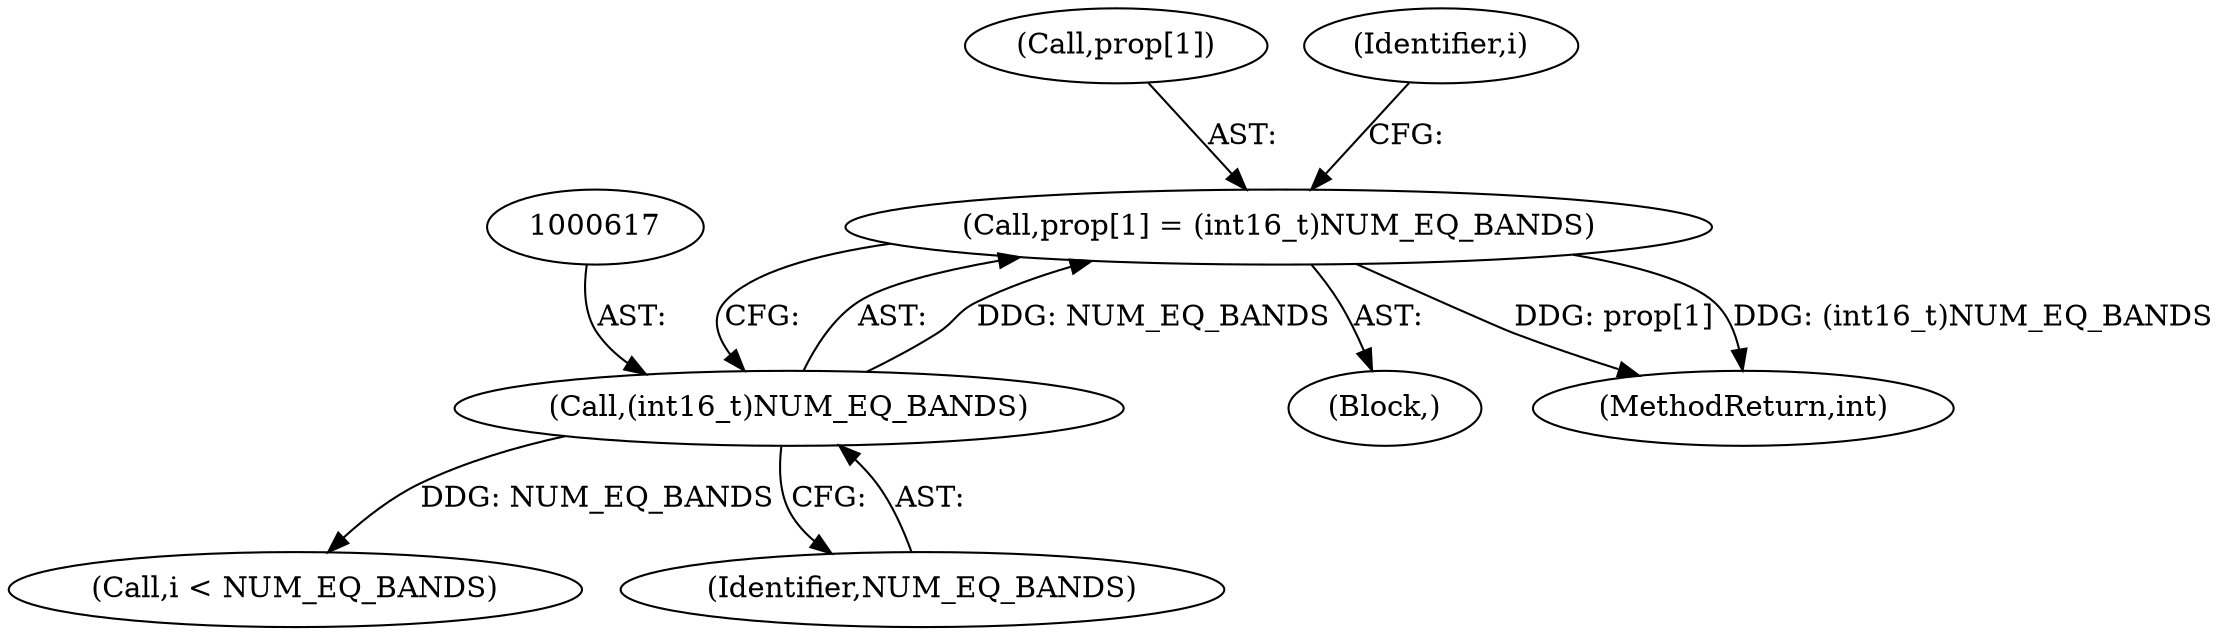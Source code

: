 digraph "0_Android_d72ea85c78a1a68bf99fd5804ad9784b4102fe57@array" {
"1000612" [label="(Call,prop[1] = (int16_t)NUM_EQ_BANDS)"];
"1000616" [label="(Call,(int16_t)NUM_EQ_BANDS)"];
"1000594" [label="(Block,)"];
"1000613" [label="(Call,prop[1])"];
"1000621" [label="(Identifier,i)"];
"1000623" [label="(Call,i < NUM_EQ_BANDS)"];
"1000618" [label="(Identifier,NUM_EQ_BANDS)"];
"1000612" [label="(Call,prop[1] = (int16_t)NUM_EQ_BANDS)"];
"1000651" [label="(MethodReturn,int)"];
"1000616" [label="(Call,(int16_t)NUM_EQ_BANDS)"];
"1000612" -> "1000594"  [label="AST: "];
"1000612" -> "1000616"  [label="CFG: "];
"1000613" -> "1000612"  [label="AST: "];
"1000616" -> "1000612"  [label="AST: "];
"1000621" -> "1000612"  [label="CFG: "];
"1000612" -> "1000651"  [label="DDG: prop[1]"];
"1000612" -> "1000651"  [label="DDG: (int16_t)NUM_EQ_BANDS"];
"1000616" -> "1000612"  [label="DDG: NUM_EQ_BANDS"];
"1000616" -> "1000618"  [label="CFG: "];
"1000617" -> "1000616"  [label="AST: "];
"1000618" -> "1000616"  [label="AST: "];
"1000616" -> "1000623"  [label="DDG: NUM_EQ_BANDS"];
}
